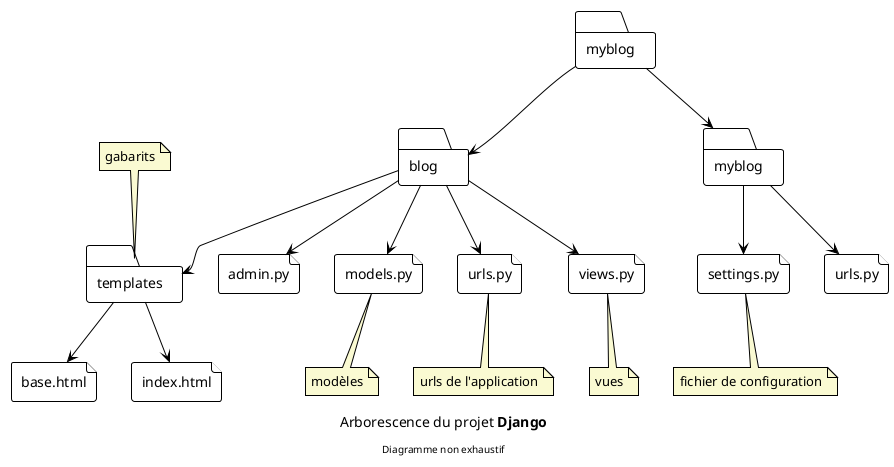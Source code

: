 @startuml
!theme plain
skinparam rectancle roundCorner 8
skinparam noteBackgroundColor LightGoldenRodYellow

folder myblog as B1
folder blog as B
folder templates as T
file base.html
file index.html
file admin.py as A
file models.py as M
file urls.py as U2
file views.py as V
folder myblog as B2
file settings.py as S
file urls.py as U1

B1 -d-> B
B --> T
T --> base.html
T --> index.html
B --> A
B --> M
B --> U2
B --> V
B1 -d-> B2
B2 --> S
B2 --> U1

note bottom of S : fichier de configuration
note bottom of U2 : urls de l'application
note bottom of M : modèles
note bottom of V : vues
note top of T : gabarits

caption Arborescence du projet **Django**
footer Diagramme non exhaustif
@enduml
